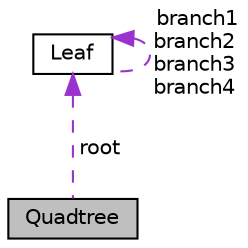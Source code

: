 digraph "Quadtree"
{
  edge [fontname="Helvetica",fontsize="10",labelfontname="Helvetica",labelfontsize="10"];
  node [fontname="Helvetica",fontsize="10",shape=record];
  Node1 [label="Quadtree",height=0.2,width=0.4,color="black", fillcolor="grey75", style="filled", fontcolor="black"];
  Node2 -> Node1 [dir="back",color="darkorchid3",fontsize="10",style="dashed",label=" root" ,fontname="Helvetica"];
  Node2 [label="Leaf",height=0.2,width=0.4,color="black", fillcolor="white", style="filled",URL="$struct_leaf.html"];
  Node2 -> Node2 [dir="back",color="darkorchid3",fontsize="10",style="dashed",label=" branch1\nbranch2\nbranch3\nbranch4" ,fontname="Helvetica"];
}
